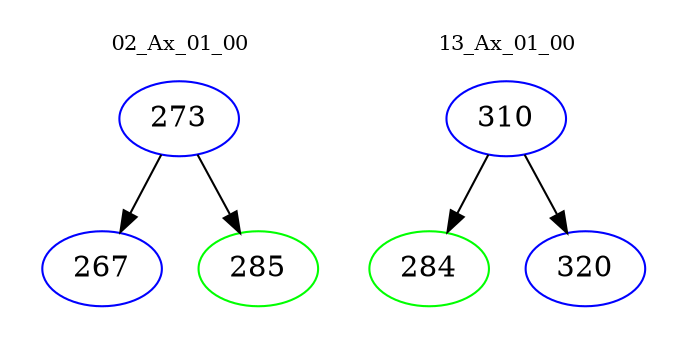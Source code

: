 digraph{
subgraph cluster_0 {
color = white
label = "02_Ax_01_00";
fontsize=10;
T0_273 [label="273", color="blue"]
T0_273 -> T0_267 [color="black"]
T0_267 [label="267", color="blue"]
T0_273 -> T0_285 [color="black"]
T0_285 [label="285", color="green"]
}
subgraph cluster_1 {
color = white
label = "13_Ax_01_00";
fontsize=10;
T1_310 [label="310", color="blue"]
T1_310 -> T1_284 [color="black"]
T1_284 [label="284", color="green"]
T1_310 -> T1_320 [color="black"]
T1_320 [label="320", color="blue"]
}
}
